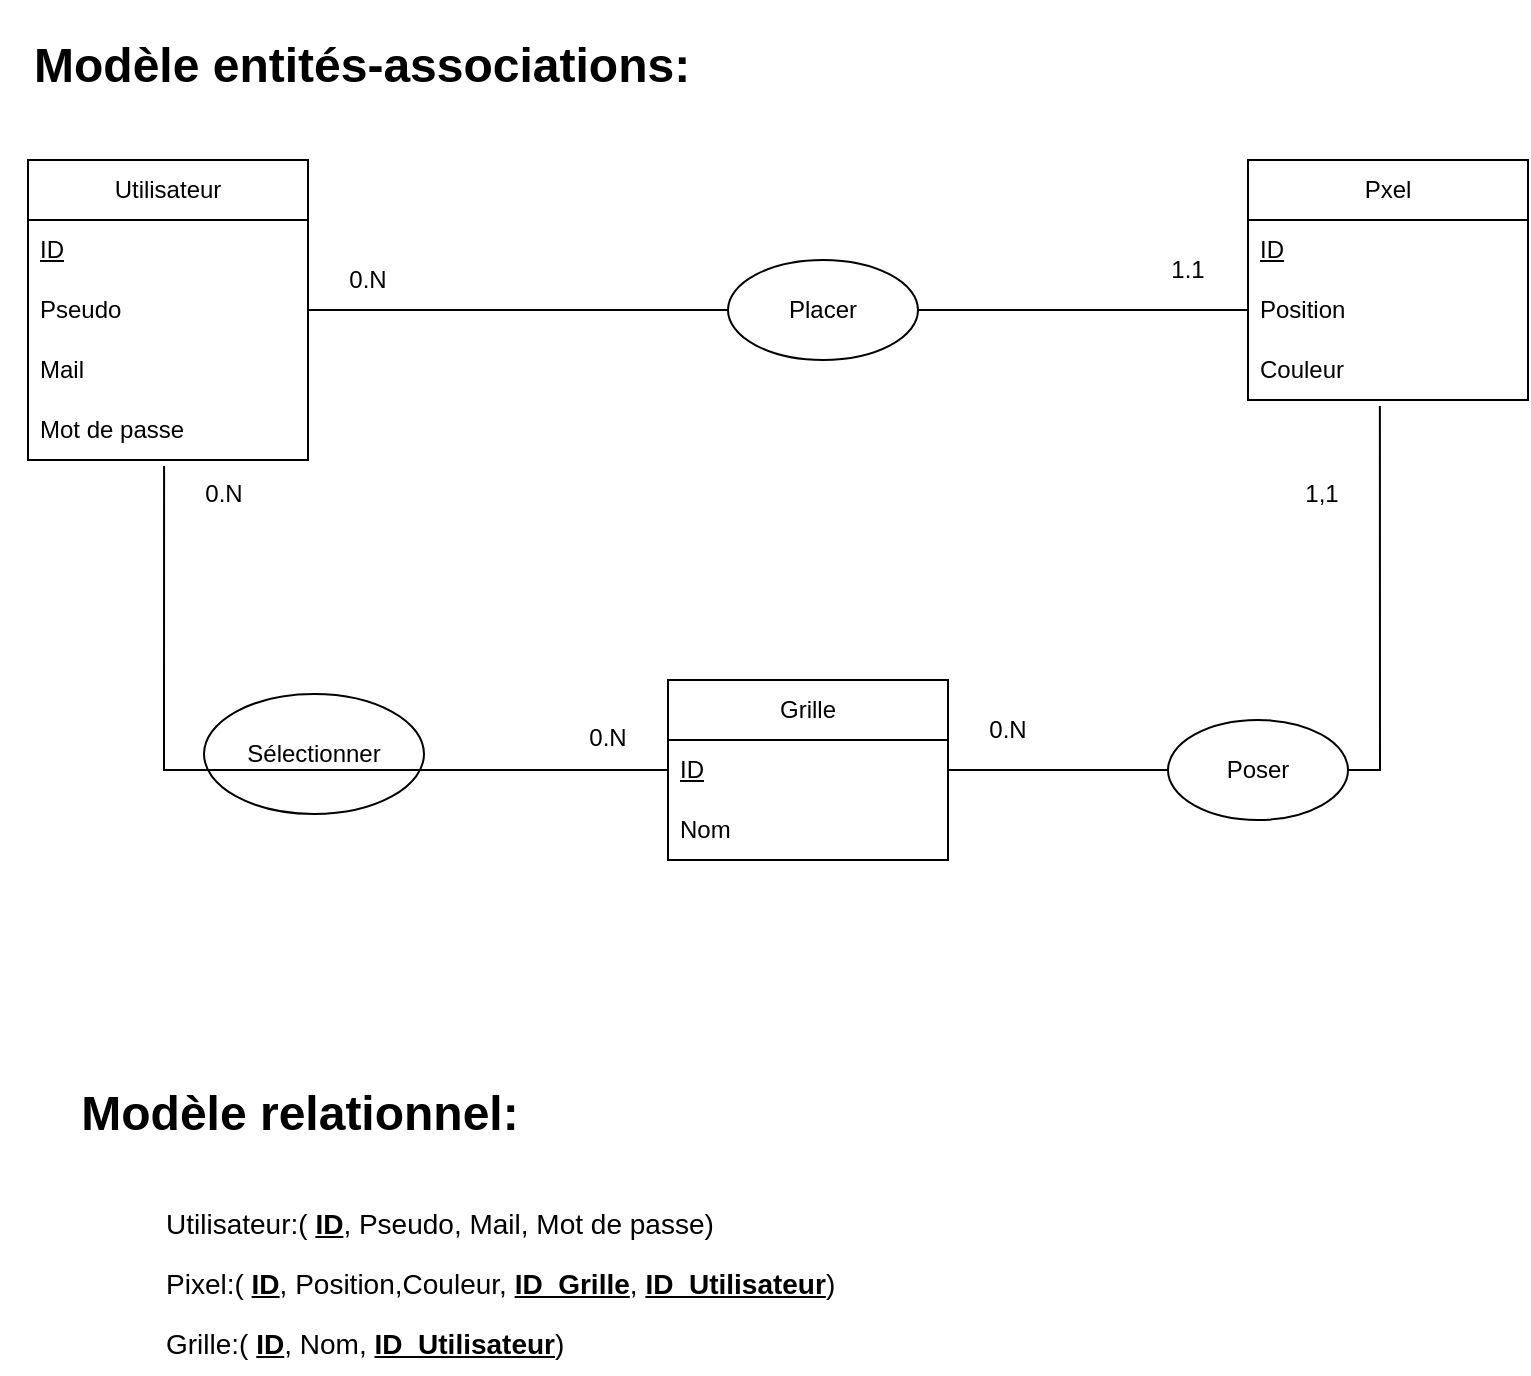 <mxfile version="24.4.6" type="device">
  <diagram name="Page-1" id="_MDC-iJTTF_jpSJEV-Ld">
    <mxGraphModel dx="1393" dy="818" grid="1" gridSize="10" guides="1" tooltips="1" connect="1" arrows="1" fold="1" page="1" pageScale="1" pageWidth="850" pageHeight="1100" math="0" shadow="0">
      <root>
        <mxCell id="0" />
        <mxCell id="1" parent="0" />
        <mxCell id="DlC24ixFXXdRtT2Mmo7n-6" value="Utilisateur" style="swimlane;fontStyle=0;childLayout=stackLayout;horizontal=1;startSize=30;horizontalStack=0;resizeParent=1;resizeParentMax=0;resizeLast=0;collapsible=1;marginBottom=0;whiteSpace=wrap;html=1;" parent="1" vertex="1">
          <mxGeometry x="43" y="250" width="140" height="150" as="geometry" />
        </mxCell>
        <mxCell id="DlC24ixFXXdRtT2Mmo7n-7" value="&lt;u&gt;ID&lt;/u&gt;" style="text;strokeColor=none;fillColor=none;align=left;verticalAlign=middle;spacingLeft=4;spacingRight=4;overflow=hidden;points=[[0,0.5],[1,0.5]];portConstraint=eastwest;rotatable=0;whiteSpace=wrap;html=1;" parent="DlC24ixFXXdRtT2Mmo7n-6" vertex="1">
          <mxGeometry y="30" width="140" height="30" as="geometry" />
        </mxCell>
        <mxCell id="DlC24ixFXXdRtT2Mmo7n-8" value="Pseudo" style="text;strokeColor=none;fillColor=none;align=left;verticalAlign=middle;spacingLeft=4;spacingRight=4;overflow=hidden;points=[[0,0.5],[1,0.5]];portConstraint=eastwest;rotatable=0;whiteSpace=wrap;html=1;" parent="DlC24ixFXXdRtT2Mmo7n-6" vertex="1">
          <mxGeometry y="60" width="140" height="30" as="geometry" />
        </mxCell>
        <mxCell id="DlC24ixFXXdRtT2Mmo7n-9" value="Mail" style="text;strokeColor=none;fillColor=none;align=left;verticalAlign=middle;spacingLeft=4;spacingRight=4;overflow=hidden;points=[[0,0.5],[1,0.5]];portConstraint=eastwest;rotatable=0;whiteSpace=wrap;html=1;" parent="DlC24ixFXXdRtT2Mmo7n-6" vertex="1">
          <mxGeometry y="90" width="140" height="30" as="geometry" />
        </mxCell>
        <mxCell id="DlC24ixFXXdRtT2Mmo7n-10" value="Mot de passe" style="text;strokeColor=none;fillColor=none;align=left;verticalAlign=middle;spacingLeft=4;spacingRight=4;overflow=hidden;points=[[0,0.5],[1,0.5]];portConstraint=eastwest;rotatable=0;whiteSpace=wrap;html=1;rounded=0;fontFamily=Helvetica;fontSize=12;fontColor=default;" parent="DlC24ixFXXdRtT2Mmo7n-6" vertex="1">
          <mxGeometry y="120" width="140" height="30" as="geometry" />
        </mxCell>
        <mxCell id="DlC24ixFXXdRtT2Mmo7n-11" value="Pxel" style="swimlane;fontStyle=0;childLayout=stackLayout;horizontal=1;startSize=30;horizontalStack=0;resizeParent=1;resizeParentMax=0;resizeLast=0;collapsible=1;marginBottom=0;whiteSpace=wrap;html=1;" parent="1" vertex="1">
          <mxGeometry x="653" y="250" width="140" height="120" as="geometry" />
        </mxCell>
        <mxCell id="DlC24ixFXXdRtT2Mmo7n-12" value="&lt;u&gt;ID&lt;/u&gt;" style="text;strokeColor=none;fillColor=none;align=left;verticalAlign=middle;spacingLeft=4;spacingRight=4;overflow=hidden;points=[[0,0.5],[1,0.5]];portConstraint=eastwest;rotatable=0;whiteSpace=wrap;html=1;" parent="DlC24ixFXXdRtT2Mmo7n-11" vertex="1">
          <mxGeometry y="30" width="140" height="30" as="geometry" />
        </mxCell>
        <mxCell id="DlC24ixFXXdRtT2Mmo7n-47" value="Position" style="rounded=0;whiteSpace=wrap;html=1;align=left;verticalAlign=middle;spacingLeft=4;spacingRight=4;fontFamily=Helvetica;fontSize=12;fontColor=default;fillColor=none;gradientColor=none;strokeColor=none;" parent="DlC24ixFXXdRtT2Mmo7n-11" vertex="1">
          <mxGeometry y="60" width="140" height="30" as="geometry" />
        </mxCell>
        <mxCell id="DlC24ixFXXdRtT2Mmo7n-14" value="Couleur" style="text;strokeColor=none;fillColor=none;align=left;verticalAlign=middle;spacingLeft=4;spacingRight=4;overflow=hidden;points=[[0,0.5],[1,0.5]];portConstraint=eastwest;rotatable=0;whiteSpace=wrap;html=1;" parent="DlC24ixFXXdRtT2Mmo7n-11" vertex="1">
          <mxGeometry y="90" width="140" height="30" as="geometry" />
        </mxCell>
        <mxCell id="DlC24ixFXXdRtT2Mmo7n-15" value="Grille" style="swimlane;fontStyle=0;childLayout=stackLayout;horizontal=1;startSize=30;horizontalStack=0;resizeParent=1;resizeParentMax=0;resizeLast=0;collapsible=1;marginBottom=0;whiteSpace=wrap;html=1;" parent="1" vertex="1">
          <mxGeometry x="363" y="510" width="140" height="90" as="geometry" />
        </mxCell>
        <mxCell id="DlC24ixFXXdRtT2Mmo7n-16" value="&lt;u&gt;ID&lt;/u&gt;" style="text;strokeColor=none;fillColor=none;align=left;verticalAlign=middle;spacingLeft=4;spacingRight=4;overflow=hidden;points=[[0,0.5],[1,0.5]];portConstraint=eastwest;rotatable=0;whiteSpace=wrap;html=1;" parent="DlC24ixFXXdRtT2Mmo7n-15" vertex="1">
          <mxGeometry y="30" width="140" height="30" as="geometry" />
        </mxCell>
        <mxCell id="DlC24ixFXXdRtT2Mmo7n-17" value="Nom" style="text;strokeColor=none;fillColor=none;align=left;verticalAlign=middle;spacingLeft=4;spacingRight=4;overflow=hidden;points=[[0,0.5],[1,0.5]];portConstraint=eastwest;rotatable=0;whiteSpace=wrap;html=1;" parent="DlC24ixFXXdRtT2Mmo7n-15" vertex="1">
          <mxGeometry y="60" width="140" height="30" as="geometry" />
        </mxCell>
        <mxCell id="DlC24ixFXXdRtT2Mmo7n-21" value="" style="endArrow=none;html=1;rounded=0;fontFamily=Helvetica;fontSize=12;fontColor=default;exitX=1;exitY=0.5;exitDx=0;exitDy=0;entryX=0;entryY=0.5;entryDx=0;entryDy=0;" parent="1" source="DlC24ixFXXdRtT2Mmo7n-22" target="DlC24ixFXXdRtT2Mmo7n-47" edge="1">
          <mxGeometry width="50" height="50" relative="1" as="geometry">
            <mxPoint x="203" y="340" as="sourcePoint" />
            <mxPoint x="253" y="290" as="targetPoint" />
          </mxGeometry>
        </mxCell>
        <mxCell id="DlC24ixFXXdRtT2Mmo7n-23" value="" style="endArrow=none;html=1;rounded=0;fontFamily=Helvetica;fontSize=12;fontColor=default;exitX=1;exitY=0.5;exitDx=0;exitDy=0;entryX=0;entryY=0.5;entryDx=0;entryDy=0;" parent="1" source="DlC24ixFXXdRtT2Mmo7n-8" target="DlC24ixFXXdRtT2Mmo7n-22" edge="1">
          <mxGeometry width="50" height="50" relative="1" as="geometry">
            <mxPoint x="183" y="325" as="sourcePoint" />
            <mxPoint x="463" y="325" as="targetPoint" />
          </mxGeometry>
        </mxCell>
        <mxCell id="DlC24ixFXXdRtT2Mmo7n-22" value="Placer" style="ellipse;whiteSpace=wrap;html=1;rounded=1;align=center;verticalAlign=middle;spacingLeft=4;spacingRight=4;fontFamily=Helvetica;fontSize=12;fontColor=default;fillColor=none;gradientColor=none;" parent="1" vertex="1">
          <mxGeometry x="393" y="300" width="95" height="50" as="geometry" />
        </mxCell>
        <mxCell id="DlC24ixFXXdRtT2Mmo7n-24" value="0.N" style="text;html=1;align=center;verticalAlign=middle;whiteSpace=wrap;rounded=0;fontFamily=Helvetica;fontSize=12;fontColor=default;" parent="1" vertex="1">
          <mxGeometry x="183" y="295" width="60" height="30" as="geometry" />
        </mxCell>
        <mxCell id="DlC24ixFXXdRtT2Mmo7n-25" value="1.1" style="text;html=1;align=center;verticalAlign=middle;whiteSpace=wrap;rounded=0;fontFamily=Helvetica;fontSize=12;fontColor=default;" parent="1" vertex="1">
          <mxGeometry x="593" y="290" width="60" height="30" as="geometry" />
        </mxCell>
        <mxCell id="DlC24ixFXXdRtT2Mmo7n-26" value="" style="endArrow=none;html=1;rounded=0;fontFamily=Helvetica;fontSize=12;fontColor=default;entryX=0.471;entryY=1.1;entryDx=0;entryDy=0;exitX=1;exitY=0.5;exitDx=0;exitDy=0;entryPerimeter=0;" parent="1" source="DlC24ixFXXdRtT2Mmo7n-28" target="DlC24ixFXXdRtT2Mmo7n-14" edge="1">
          <mxGeometry width="50" height="50" relative="1" as="geometry">
            <mxPoint x="583" y="430" as="sourcePoint" />
            <mxPoint x="633" y="380" as="targetPoint" />
            <Array as="points">
              <mxPoint x="719" y="555" />
            </Array>
          </mxGeometry>
        </mxCell>
        <mxCell id="DlC24ixFXXdRtT2Mmo7n-27" value="" style="endArrow=none;html=1;rounded=0;fontFamily=Helvetica;fontSize=12;fontColor=default;entryX=0;entryY=0.5;entryDx=0;entryDy=0;exitX=1;exitY=0.5;exitDx=0;exitDy=0;" parent="1" source="DlC24ixFXXdRtT2Mmo7n-16" target="DlC24ixFXXdRtT2Mmo7n-28" edge="1">
          <mxGeometry width="50" height="50" relative="1" as="geometry">
            <mxPoint x="503" y="555" as="sourcePoint" />
            <mxPoint x="653" y="355" as="targetPoint" />
            <Array as="points" />
          </mxGeometry>
        </mxCell>
        <mxCell id="DlC24ixFXXdRtT2Mmo7n-28" value="Poser" style="ellipse;whiteSpace=wrap;html=1;rounded=1;align=center;verticalAlign=middle;spacingLeft=4;spacingRight=4;fontFamily=Helvetica;fontSize=12;fontColor=default;fillColor=none;gradientColor=none;" parent="1" vertex="1">
          <mxGeometry x="613" y="530" width="90" height="50" as="geometry" />
        </mxCell>
        <mxCell id="DlC24ixFXXdRtT2Mmo7n-29" value="1,1" style="text;html=1;align=center;verticalAlign=middle;whiteSpace=wrap;rounded=0;fontFamily=Helvetica;fontSize=12;fontColor=default;" parent="1" vertex="1">
          <mxGeometry x="660" y="402" width="60" height="30" as="geometry" />
        </mxCell>
        <mxCell id="DlC24ixFXXdRtT2Mmo7n-30" value="0.N" style="text;html=1;align=center;verticalAlign=middle;whiteSpace=wrap;rounded=0;fontFamily=Helvetica;fontSize=12;fontColor=default;" parent="1" vertex="1">
          <mxGeometry x="503" y="520" width="60" height="30" as="geometry" />
        </mxCell>
        <mxCell id="DlC24ixFXXdRtT2Mmo7n-31" value="" style="endArrow=none;html=1;rounded=0;fontFamily=Helvetica;fontSize=12;fontColor=default;exitX=0.486;exitY=1.1;exitDx=0;exitDy=0;exitPerimeter=0;entryX=0;entryY=0.5;entryDx=0;entryDy=0;" parent="1" source="DlC24ixFXXdRtT2Mmo7n-10" target="DlC24ixFXXdRtT2Mmo7n-16" edge="1">
          <mxGeometry width="50" height="50" relative="1" as="geometry">
            <mxPoint x="433" y="350" as="sourcePoint" />
            <mxPoint x="483" y="300" as="targetPoint" />
            <Array as="points">
              <mxPoint x="111" y="555" />
            </Array>
          </mxGeometry>
        </mxCell>
        <mxCell id="DlC24ixFXXdRtT2Mmo7n-34" value="Sélectionner" style="ellipse;whiteSpace=wrap;html=1;rounded=1;align=center;verticalAlign=middle;spacingLeft=4;spacingRight=4;fontFamily=Helvetica;fontSize=12;fontColor=default;fillColor=none;gradientColor=none;" parent="1" vertex="1">
          <mxGeometry x="131" y="517" width="110" height="60" as="geometry" />
        </mxCell>
        <mxCell id="DlC24ixFXXdRtT2Mmo7n-37" value="0.N" style="text;html=1;align=center;verticalAlign=middle;whiteSpace=wrap;rounded=0;fontFamily=Helvetica;fontSize=12;fontColor=default;" parent="1" vertex="1">
          <mxGeometry x="111" y="402" width="60" height="30" as="geometry" />
        </mxCell>
        <mxCell id="DlC24ixFXXdRtT2Mmo7n-38" value="0.N" style="text;html=1;align=center;verticalAlign=middle;whiteSpace=wrap;rounded=0;fontFamily=Helvetica;fontSize=12;fontColor=default;" parent="1" vertex="1">
          <mxGeometry x="303" y="524" width="60" height="30" as="geometry" />
        </mxCell>
        <mxCell id="DlC24ixFXXdRtT2Mmo7n-41" value="&lt;h1&gt;&lt;b&gt;&lt;font style=&quot;font-size: 24px;&quot;&gt;Modèle entités-associations:&lt;/font&gt;&lt;/b&gt;&lt;/h1&gt;" style="text;strokeColor=none;fillColor=none;align=left;verticalAlign=middle;spacingLeft=4;spacingRight=4;overflow=hidden;points=[[0,0.5],[1,0.5]];portConstraint=eastwest;rotatable=0;whiteSpace=wrap;html=1;fontFamily=Helvetica;fontSize=12;fontColor=default;" parent="1" vertex="1">
          <mxGeometry x="40" y="170" width="370" height="60" as="geometry" />
        </mxCell>
        <mxCell id="DlC24ixFXXdRtT2Mmo7n-42" value="&lt;h1&gt;Modèle relationnel:&lt;/h1&gt;" style="text;html=1;align=center;verticalAlign=middle;whiteSpace=wrap;rounded=0;fontFamily=Helvetica;fontSize=12;fontColor=default;" parent="1" vertex="1">
          <mxGeometry x="29" y="707" width="300" height="40" as="geometry" />
        </mxCell>
        <mxCell id="DlC24ixFXXdRtT2Mmo7n-43" value="&lt;font style=&quot;font-size: 14px;&quot;&gt;Utilisateur:(&amp;nbsp;&lt;u&gt;&lt;b&gt;ID&lt;/b&gt;&lt;/u&gt;,&amp;nbsp;&lt;span style=&quot;&quot;&gt;Pseudo&lt;/span&gt;, Mail, Mot de passe)&lt;/font&gt;" style="text;html=1;align=left;verticalAlign=middle;whiteSpace=wrap;rounded=0;fontFamily=Helvetica;fontSize=12;fontColor=default;" parent="1" vertex="1">
          <mxGeometry x="110" y="767" width="349" height="30" as="geometry" />
        </mxCell>
        <mxCell id="DlC24ixFXXdRtT2Mmo7n-44" value="&lt;font style=&quot;font-size: 14px;&quot;&gt;Pixel:(&amp;nbsp;&lt;u&gt;&lt;b&gt;ID&lt;/b&gt;&lt;/u&gt;, Position,Couleur, &lt;u&gt;&lt;b&gt;ID_Grille&lt;/b&gt;&lt;/u&gt;,&amp;nbsp;&lt;u&gt;&lt;b&gt;ID_Utilisateur&lt;/b&gt;&lt;/u&gt;)&lt;/font&gt;" style="text;html=1;align=left;verticalAlign=middle;whiteSpace=wrap;rounded=0;fontFamily=Helvetica;fontSize=12;fontColor=default;" parent="1" vertex="1">
          <mxGeometry x="110" y="797" width="420" height="30" as="geometry" />
        </mxCell>
        <mxCell id="DlC24ixFXXdRtT2Mmo7n-46" value="&lt;font style=&quot;font-size: 14px;&quot;&gt;Grille:(&amp;nbsp;&lt;u&gt;&lt;b&gt;ID&lt;/b&gt;&lt;/u&gt;, Nom, &lt;u&gt;&lt;b&gt;ID_Utilisateur&lt;/b&gt;&lt;/u&gt;)&lt;/font&gt;" style="text;html=1;align=left;verticalAlign=middle;whiteSpace=wrap;rounded=0;fontFamily=Helvetica;fontSize=12;fontColor=default;" parent="1" vertex="1">
          <mxGeometry x="110" y="827" width="380" height="30" as="geometry" />
        </mxCell>
      </root>
    </mxGraphModel>
  </diagram>
</mxfile>
